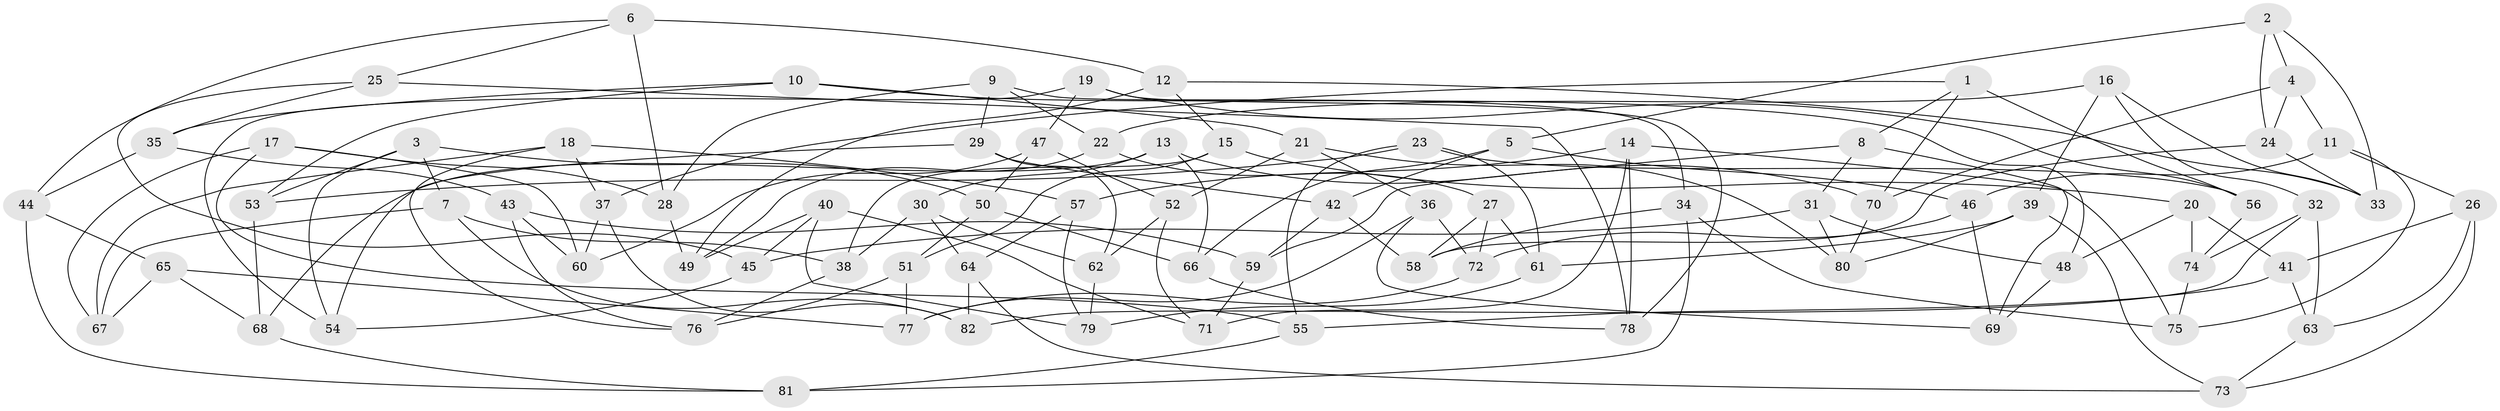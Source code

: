 // Generated by graph-tools (version 1.1) at 2025/37/03/09/25 02:37:49]
// undirected, 82 vertices, 164 edges
graph export_dot {
graph [start="1"]
  node [color=gray90,style=filled];
  1;
  2;
  3;
  4;
  5;
  6;
  7;
  8;
  9;
  10;
  11;
  12;
  13;
  14;
  15;
  16;
  17;
  18;
  19;
  20;
  21;
  22;
  23;
  24;
  25;
  26;
  27;
  28;
  29;
  30;
  31;
  32;
  33;
  34;
  35;
  36;
  37;
  38;
  39;
  40;
  41;
  42;
  43;
  44;
  45;
  46;
  47;
  48;
  49;
  50;
  51;
  52;
  53;
  54;
  55;
  56;
  57;
  58;
  59;
  60;
  61;
  62;
  63;
  64;
  65;
  66;
  67;
  68;
  69;
  70;
  71;
  72;
  73;
  74;
  75;
  76;
  77;
  78;
  79;
  80;
  81;
  82;
  1 -- 56;
  1 -- 8;
  1 -- 37;
  1 -- 70;
  2 -- 4;
  2 -- 5;
  2 -- 24;
  2 -- 33;
  3 -- 50;
  3 -- 54;
  3 -- 7;
  3 -- 53;
  4 -- 70;
  4 -- 11;
  4 -- 24;
  5 -- 66;
  5 -- 46;
  5 -- 42;
  6 -- 28;
  6 -- 12;
  6 -- 44;
  6 -- 25;
  7 -- 82;
  7 -- 67;
  7 -- 38;
  8 -- 59;
  8 -- 31;
  8 -- 69;
  9 -- 28;
  9 -- 34;
  9 -- 29;
  9 -- 22;
  10 -- 21;
  10 -- 53;
  10 -- 35;
  10 -- 48;
  11 -- 75;
  11 -- 26;
  11 -- 46;
  12 -- 49;
  12 -- 33;
  12 -- 15;
  13 -- 70;
  13 -- 66;
  13 -- 30;
  13 -- 68;
  14 -- 75;
  14 -- 57;
  14 -- 71;
  14 -- 78;
  15 -- 51;
  15 -- 38;
  15 -- 20;
  16 -- 33;
  16 -- 39;
  16 -- 22;
  16 -- 32;
  17 -- 28;
  17 -- 67;
  17 -- 55;
  17 -- 60;
  18 -- 67;
  18 -- 76;
  18 -- 37;
  18 -- 57;
  19 -- 56;
  19 -- 47;
  19 -- 78;
  19 -- 54;
  20 -- 41;
  20 -- 74;
  20 -- 48;
  21 -- 36;
  21 -- 52;
  21 -- 80;
  22 -- 49;
  22 -- 27;
  23 -- 53;
  23 -- 55;
  23 -- 56;
  23 -- 61;
  24 -- 58;
  24 -- 33;
  25 -- 78;
  25 -- 35;
  25 -- 45;
  26 -- 73;
  26 -- 41;
  26 -- 63;
  27 -- 61;
  27 -- 58;
  27 -- 72;
  28 -- 49;
  29 -- 54;
  29 -- 62;
  29 -- 42;
  30 -- 38;
  30 -- 62;
  30 -- 64;
  31 -- 48;
  31 -- 45;
  31 -- 80;
  32 -- 82;
  32 -- 74;
  32 -- 63;
  34 -- 58;
  34 -- 81;
  34 -- 75;
  35 -- 43;
  35 -- 44;
  36 -- 69;
  36 -- 77;
  36 -- 72;
  37 -- 82;
  37 -- 60;
  38 -- 76;
  39 -- 73;
  39 -- 80;
  39 -- 61;
  40 -- 49;
  40 -- 45;
  40 -- 79;
  40 -- 71;
  41 -- 55;
  41 -- 63;
  42 -- 58;
  42 -- 59;
  43 -- 76;
  43 -- 59;
  43 -- 60;
  44 -- 65;
  44 -- 81;
  45 -- 54;
  46 -- 72;
  46 -- 69;
  47 -- 60;
  47 -- 50;
  47 -- 52;
  48 -- 69;
  50 -- 66;
  50 -- 51;
  51 -- 76;
  51 -- 77;
  52 -- 62;
  52 -- 71;
  53 -- 68;
  55 -- 81;
  56 -- 74;
  57 -- 79;
  57 -- 64;
  59 -- 71;
  61 -- 79;
  62 -- 79;
  63 -- 73;
  64 -- 73;
  64 -- 82;
  65 -- 67;
  65 -- 68;
  65 -- 77;
  66 -- 78;
  68 -- 81;
  70 -- 80;
  72 -- 77;
  74 -- 75;
}
